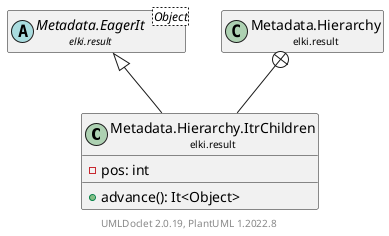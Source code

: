 @startuml
    remove .*\.(Instance|Par|Parameterizer|Factory)$
    set namespaceSeparator none
    hide empty fields
    hide empty methods

    class "<size:14>Metadata.Hierarchy.ItrChildren\n<size:10>elki.result" as elki.result.Metadata.Hierarchy.ItrChildren [[Metadata.Hierarchy.ItrChildren.html]] {
        -pos: int
        +advance(): It<Object>
    }

    abstract class "<size:14>Metadata.EagerIt\n<size:10>elki.result" as elki.result.Metadata.EagerIt<Object> [[Metadata.EagerIt.html]]
    class "<size:14>Metadata.Hierarchy\n<size:10>elki.result" as elki.result.Metadata.Hierarchy [[Metadata.Hierarchy.html]]

    elki.result.Metadata.EagerIt <|-- elki.result.Metadata.Hierarchy.ItrChildren
    elki.result.Metadata.Hierarchy +-- elki.result.Metadata.Hierarchy.ItrChildren

    center footer UMLDoclet 2.0.19, PlantUML 1.2022.8
@enduml
